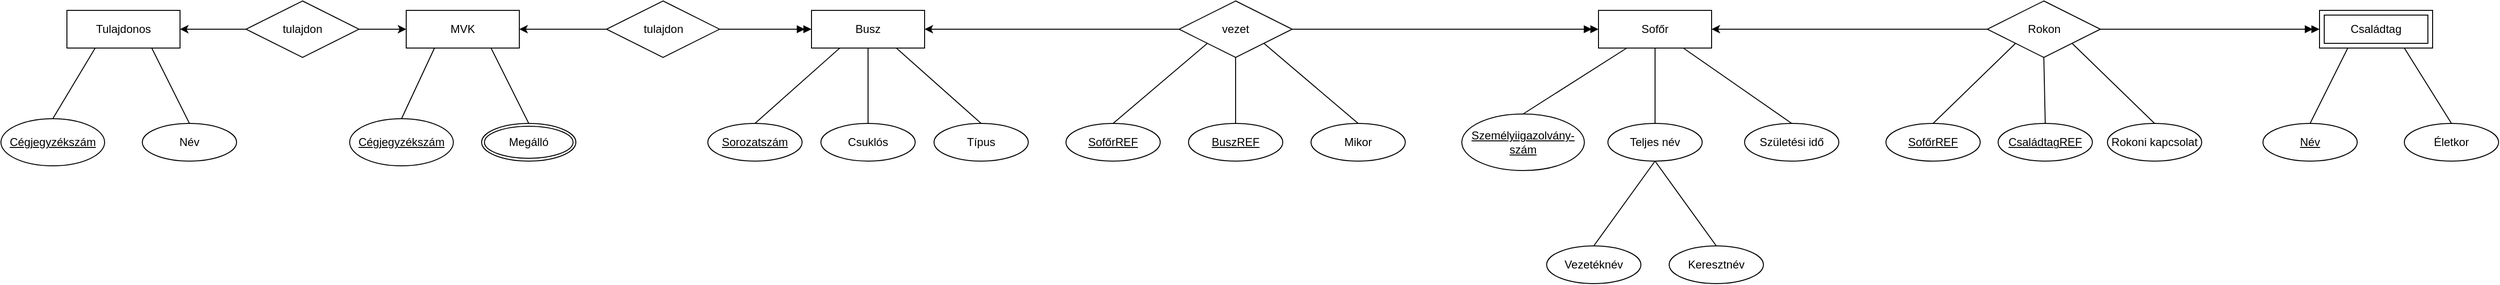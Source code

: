 <mxfile version="22.1.2" type="device">
  <diagram name="Page-1" id="-KSbTchRi5oSx1KYFNA2">
    <mxGraphModel dx="4714" dy="2070" grid="1" gridSize="10" guides="1" tooltips="1" connect="1" arrows="1" fold="1" page="1" pageScale="1" pageWidth="1169" pageHeight="827" math="0" shadow="0">
      <root>
        <mxCell id="0" />
        <mxCell id="1" parent="0" />
        <mxCell id="Ado80kgw65QqpJT2gM_g-30" value="" style="group" vertex="1" connectable="0" parent="1">
          <mxGeometry x="-740" y="264" width="2650" height="300" as="geometry" />
        </mxCell>
        <mxCell id="SRuLeg0DOs1BjyrIENVz-1" value="MVK" style="whiteSpace=wrap;html=1;align=center;" parent="Ado80kgw65QqpJT2gM_g-30" vertex="1">
          <mxGeometry x="430" y="10" width="120" height="40" as="geometry" />
        </mxCell>
        <mxCell id="SRuLeg0DOs1BjyrIENVz-2" value="Busz" style="whiteSpace=wrap;html=1;align=center;" parent="Ado80kgw65QqpJT2gM_g-30" vertex="1">
          <mxGeometry x="860" y="10" width="120" height="40" as="geometry" />
        </mxCell>
        <mxCell id="SRuLeg0DOs1BjyrIENVz-3" value="Tulajdonos" style="whiteSpace=wrap;html=1;align=center;" parent="Ado80kgw65QqpJT2gM_g-30" vertex="1">
          <mxGeometry x="70" y="10" width="120" height="40" as="geometry" />
        </mxCell>
        <mxCell id="SRuLeg0DOs1BjyrIENVz-4" value="Sofőr" style="whiteSpace=wrap;html=1;align=center;" parent="Ado80kgw65QqpJT2gM_g-30" vertex="1">
          <mxGeometry x="1695" y="10" width="120" height="40" as="geometry" />
        </mxCell>
        <mxCell id="SRuLeg0DOs1BjyrIENVz-5" value="Családtag" style="shape=ext;margin=3;double=1;whiteSpace=wrap;html=1;align=center;" parent="Ado80kgw65QqpJT2gM_g-30" vertex="1">
          <mxGeometry x="2460" y="10" width="120" height="40" as="geometry" />
        </mxCell>
        <mxCell id="SRuLeg0DOs1BjyrIENVz-17" style="edgeStyle=orthogonalEdgeStyle;rounded=0;orthogonalLoop=1;jettySize=auto;html=1;entryX=1;entryY=0.5;entryDx=0;entryDy=0;exitX=0;exitY=0.5;exitDx=0;exitDy=0;" parent="Ado80kgw65QqpJT2gM_g-30" source="SRuLeg0DOs1BjyrIENVz-9" target="SRuLeg0DOs1BjyrIENVz-3" edge="1">
          <mxGeometry relative="1" as="geometry">
            <Array as="points">
              <mxPoint x="190" y="30" />
            </Array>
          </mxGeometry>
        </mxCell>
        <mxCell id="Ado80kgw65QqpJT2gM_g-4" style="edgeStyle=orthogonalEdgeStyle;rounded=0;orthogonalLoop=1;jettySize=auto;html=1;exitX=1;exitY=0.5;exitDx=0;exitDy=0;entryX=0;entryY=0.5;entryDx=0;entryDy=0;" edge="1" parent="Ado80kgw65QqpJT2gM_g-30" source="SRuLeg0DOs1BjyrIENVz-9" target="SRuLeg0DOs1BjyrIENVz-1">
          <mxGeometry relative="1" as="geometry" />
        </mxCell>
        <mxCell id="SRuLeg0DOs1BjyrIENVz-9" value="tulajdon" style="shape=rhombus;perimeter=rhombusPerimeter;whiteSpace=wrap;html=1;align=center;" parent="Ado80kgw65QqpJT2gM_g-30" vertex="1">
          <mxGeometry x="260" width="120" height="60" as="geometry" />
        </mxCell>
        <mxCell id="SRuLeg0DOs1BjyrIENVz-19" style="edgeStyle=orthogonalEdgeStyle;rounded=0;orthogonalLoop=1;jettySize=auto;html=1;entryX=1;entryY=0.5;entryDx=0;entryDy=0;" parent="Ado80kgw65QqpJT2gM_g-30" source="SRuLeg0DOs1BjyrIENVz-11" target="SRuLeg0DOs1BjyrIENVz-1" edge="1">
          <mxGeometry relative="1" as="geometry" />
        </mxCell>
        <mxCell id="SRuLeg0DOs1BjyrIENVz-20" style="edgeStyle=orthogonalEdgeStyle;rounded=0;orthogonalLoop=1;jettySize=auto;html=1;entryX=0;entryY=0.5;entryDx=0;entryDy=0;endArrow=doubleBlock;endFill=1;exitX=1;exitY=0.5;exitDx=0;exitDy=0;" parent="Ado80kgw65QqpJT2gM_g-30" source="SRuLeg0DOs1BjyrIENVz-11" target="SRuLeg0DOs1BjyrIENVz-2" edge="1">
          <mxGeometry relative="1" as="geometry" />
        </mxCell>
        <mxCell id="SRuLeg0DOs1BjyrIENVz-11" value="tulajdon" style="shape=rhombus;perimeter=rhombusPerimeter;whiteSpace=wrap;html=1;align=center;" parent="Ado80kgw65QqpJT2gM_g-30" vertex="1">
          <mxGeometry x="642.5" width="120" height="60" as="geometry" />
        </mxCell>
        <mxCell id="Ado80kgw65QqpJT2gM_g-7" style="edgeStyle=orthogonalEdgeStyle;rounded=0;orthogonalLoop=1;jettySize=auto;html=1;entryX=1;entryY=0.5;entryDx=0;entryDy=0;" edge="1" parent="Ado80kgw65QqpJT2gM_g-30" source="SRuLeg0DOs1BjyrIENVz-12" target="SRuLeg0DOs1BjyrIENVz-2">
          <mxGeometry relative="1" as="geometry" />
        </mxCell>
        <mxCell id="Ado80kgw65QqpJT2gM_g-18" style="edgeStyle=orthogonalEdgeStyle;rounded=0;orthogonalLoop=1;jettySize=auto;html=1;exitX=1;exitY=0.5;exitDx=0;exitDy=0;entryX=0;entryY=0.5;entryDx=0;entryDy=0;endArrow=doubleBlock;endFill=1;" edge="1" parent="Ado80kgw65QqpJT2gM_g-30" source="SRuLeg0DOs1BjyrIENVz-12" target="SRuLeg0DOs1BjyrIENVz-4">
          <mxGeometry relative="1" as="geometry" />
        </mxCell>
        <mxCell id="SRuLeg0DOs1BjyrIENVz-12" value="vezet" style="shape=rhombus;perimeter=rhombusPerimeter;whiteSpace=wrap;html=1;align=center;" parent="Ado80kgw65QqpJT2gM_g-30" vertex="1">
          <mxGeometry x="1250" width="120" height="60" as="geometry" />
        </mxCell>
        <mxCell id="SRuLeg0DOs1BjyrIENVz-27" value="BuszREF" style="ellipse;whiteSpace=wrap;html=1;align=center;fontStyle=4;" parent="Ado80kgw65QqpJT2gM_g-30" vertex="1">
          <mxGeometry x="1260" y="130" width="100" height="40" as="geometry" />
        </mxCell>
        <mxCell id="SRuLeg0DOs1BjyrIENVz-28" value="SofőrREF" style="ellipse;whiteSpace=wrap;html=1;align=center;fontStyle=4;" parent="Ado80kgw65QqpJT2gM_g-30" vertex="1">
          <mxGeometry x="1130" y="130" width="100" height="40" as="geometry" />
        </mxCell>
        <mxCell id="SRuLeg0DOs1BjyrIENVz-31" value="SofőrREF" style="ellipse;whiteSpace=wrap;html=1;align=center;fontStyle=4;" parent="Ado80kgw65QqpJT2gM_g-30" vertex="1">
          <mxGeometry x="2000" y="130" width="100" height="40" as="geometry" />
        </mxCell>
        <mxCell id="SRuLeg0DOs1BjyrIENVz-32" value="CsaládtagREF" style="ellipse;whiteSpace=wrap;html=1;align=center;fontStyle=4;" parent="Ado80kgw65QqpJT2gM_g-30" vertex="1">
          <mxGeometry x="2119" y="130" width="100" height="40" as="geometry" />
        </mxCell>
        <mxCell id="SRuLeg0DOs1BjyrIENVz-35" value="Cégjegyzékszám" style="ellipse;whiteSpace=wrap;html=1;align=center;fontStyle=4;" parent="Ado80kgw65QqpJT2gM_g-30" vertex="1">
          <mxGeometry y="125" width="110" height="50" as="geometry" />
        </mxCell>
        <mxCell id="SRuLeg0DOs1BjyrIENVz-38" value="Cégjegyzékszám" style="ellipse;whiteSpace=wrap;html=1;align=center;fontStyle=4;" parent="Ado80kgw65QqpJT2gM_g-30" vertex="1">
          <mxGeometry x="370" y="125" width="110" height="50" as="geometry" />
        </mxCell>
        <mxCell id="SRuLeg0DOs1BjyrIENVz-39" value="Csuklós" style="ellipse;whiteSpace=wrap;html=1;align=center;" parent="Ado80kgw65QqpJT2gM_g-30" vertex="1">
          <mxGeometry x="870" y="130" width="100" height="40" as="geometry" />
        </mxCell>
        <mxCell id="SRuLeg0DOs1BjyrIENVz-40" value="Megálló" style="ellipse;shape=doubleEllipse;margin=3;whiteSpace=wrap;html=1;align=center;" parent="Ado80kgw65QqpJT2gM_g-30" vertex="1">
          <mxGeometry x="510" y="130" width="100" height="40" as="geometry" />
        </mxCell>
        <mxCell id="SRuLeg0DOs1BjyrIENVz-43" value="Sorozatszám" style="ellipse;whiteSpace=wrap;html=1;align=center;fontStyle=4;" parent="Ado80kgw65QqpJT2gM_g-30" vertex="1">
          <mxGeometry x="750" y="130" width="100" height="40" as="geometry" />
        </mxCell>
        <mxCell id="SRuLeg0DOs1BjyrIENVz-46" value="Személyiigazolvány-szám" style="ellipse;whiteSpace=wrap;html=1;align=center;fontStyle=4;" parent="Ado80kgw65QqpJT2gM_g-30" vertex="1">
          <mxGeometry x="1550" y="120" width="130" height="60" as="geometry" />
        </mxCell>
        <mxCell id="SRuLeg0DOs1BjyrIENVz-48" value="Születési idő" style="ellipse;whiteSpace=wrap;html=1;align=center;" parent="Ado80kgw65QqpJT2gM_g-30" vertex="1">
          <mxGeometry x="1850" y="130" width="100" height="40" as="geometry" />
        </mxCell>
        <mxCell id="SRuLeg0DOs1BjyrIENVz-52" value="Teljes név" style="ellipse;whiteSpace=wrap;html=1;align=center;" parent="Ado80kgw65QqpJT2gM_g-30" vertex="1">
          <mxGeometry x="1705" y="130" width="100" height="40" as="geometry" />
        </mxCell>
        <mxCell id="SRuLeg0DOs1BjyrIENVz-54" value="Vezetéknév" style="ellipse;whiteSpace=wrap;html=1;align=center;" parent="Ado80kgw65QqpJT2gM_g-30" vertex="1">
          <mxGeometry x="1640" y="260" width="100" height="40" as="geometry" />
        </mxCell>
        <mxCell id="SRuLeg0DOs1BjyrIENVz-55" value="Keresztnév" style="ellipse;whiteSpace=wrap;html=1;align=center;" parent="Ado80kgw65QqpJT2gM_g-30" vertex="1">
          <mxGeometry x="1770" y="260" width="100" height="40" as="geometry" />
        </mxCell>
        <mxCell id="SRuLeg0DOs1BjyrIENVz-59" value="Név" style="ellipse;whiteSpace=wrap;html=1;align=center;fontStyle=4" parent="Ado80kgw65QqpJT2gM_g-30" vertex="1">
          <mxGeometry x="2400" y="130" width="100" height="40" as="geometry" />
        </mxCell>
        <mxCell id="SRuLeg0DOs1BjyrIENVz-61" value="Életkor" style="ellipse;whiteSpace=wrap;html=1;align=center;" parent="Ado80kgw65QqpJT2gM_g-30" vertex="1">
          <mxGeometry x="2550" y="130" width="100" height="40" as="geometry" />
        </mxCell>
        <mxCell id="SRuLeg0DOs1BjyrIENVz-64" value="Típus" style="ellipse;whiteSpace=wrap;html=1;align=center;" parent="Ado80kgw65QqpJT2gM_g-30" vertex="1">
          <mxGeometry x="990" y="130" width="100" height="40" as="geometry" />
        </mxCell>
        <mxCell id="Q4waHepxoqTfr1Zh1z3l-4" value="Név" style="ellipse;whiteSpace=wrap;html=1;align=center;" parent="Ado80kgw65QqpJT2gM_g-30" vertex="1">
          <mxGeometry x="150" y="130" width="100" height="40" as="geometry" />
        </mxCell>
        <mxCell id="8sG3ZI0zd1VorBRiexa_-1" value="Rokoni kapcsolat" style="ellipse;whiteSpace=wrap;html=1;align=center;" parent="Ado80kgw65QqpJT2gM_g-30" vertex="1">
          <mxGeometry x="2235" y="130" width="100" height="40" as="geometry" />
        </mxCell>
        <mxCell id="8sG3ZI0zd1VorBRiexa_-3" value="Mikor" style="ellipse;whiteSpace=wrap;html=1;align=center;" parent="Ado80kgw65QqpJT2gM_g-30" vertex="1">
          <mxGeometry x="1390" y="130" width="100" height="40" as="geometry" />
        </mxCell>
        <mxCell id="Ado80kgw65QqpJT2gM_g-2" value="" style="endArrow=none;html=1;rounded=0;entryX=0.25;entryY=1;entryDx=0;entryDy=0;exitX=0.5;exitY=0;exitDx=0;exitDy=0;" edge="1" parent="Ado80kgw65QqpJT2gM_g-30" source="SRuLeg0DOs1BjyrIENVz-35" target="SRuLeg0DOs1BjyrIENVz-3">
          <mxGeometry width="50" height="50" relative="1" as="geometry">
            <mxPoint x="80" y="110" as="sourcePoint" />
            <mxPoint x="130" y="60" as="targetPoint" />
          </mxGeometry>
        </mxCell>
        <mxCell id="Ado80kgw65QqpJT2gM_g-3" value="" style="endArrow=none;html=1;rounded=0;entryX=0.75;entryY=1;entryDx=0;entryDy=0;exitX=0.5;exitY=0;exitDx=0;exitDy=0;" edge="1" parent="Ado80kgw65QqpJT2gM_g-30" source="Q4waHepxoqTfr1Zh1z3l-4" target="SRuLeg0DOs1BjyrIENVz-3">
          <mxGeometry width="50" height="50" relative="1" as="geometry">
            <mxPoint x="65" y="135" as="sourcePoint" />
            <mxPoint x="140" y="60" as="targetPoint" />
          </mxGeometry>
        </mxCell>
        <mxCell id="Ado80kgw65QqpJT2gM_g-5" value="" style="endArrow=none;html=1;rounded=0;entryX=0.75;entryY=1;entryDx=0;entryDy=0;exitX=0.5;exitY=0;exitDx=0;exitDy=0;" edge="1" parent="Ado80kgw65QqpJT2gM_g-30" source="SRuLeg0DOs1BjyrIENVz-40" target="SRuLeg0DOs1BjyrIENVz-1">
          <mxGeometry width="50" height="50" relative="1" as="geometry">
            <mxPoint x="565" y="130" as="sourcePoint" />
            <mxPoint x="495" y="50" as="targetPoint" />
          </mxGeometry>
        </mxCell>
        <mxCell id="Ado80kgw65QqpJT2gM_g-6" value="" style="endArrow=none;html=1;rounded=0;entryX=0.25;entryY=1;entryDx=0;entryDy=0;exitX=0.5;exitY=0;exitDx=0;exitDy=0;" edge="1" parent="Ado80kgw65QqpJT2gM_g-30" source="SRuLeg0DOs1BjyrIENVz-38" target="SRuLeg0DOs1BjyrIENVz-1">
          <mxGeometry width="50" height="50" relative="1" as="geometry">
            <mxPoint x="380" y="130" as="sourcePoint" />
            <mxPoint x="455" y="55" as="targetPoint" />
          </mxGeometry>
        </mxCell>
        <mxCell id="Ado80kgw65QqpJT2gM_g-10" style="edgeStyle=orthogonalEdgeStyle;rounded=0;orthogonalLoop=1;jettySize=auto;html=1;entryX=0;entryY=0.5;entryDx=0;entryDy=0;endArrow=doubleBlock;endFill=1;" edge="1" parent="Ado80kgw65QqpJT2gM_g-30" source="Ado80kgw65QqpJT2gM_g-9" target="SRuLeg0DOs1BjyrIENVz-5">
          <mxGeometry relative="1" as="geometry" />
        </mxCell>
        <mxCell id="Ado80kgw65QqpJT2gM_g-24" style="edgeStyle=orthogonalEdgeStyle;rounded=0;orthogonalLoop=1;jettySize=auto;html=1;exitX=0;exitY=0.5;exitDx=0;exitDy=0;entryX=1;entryY=0.5;entryDx=0;entryDy=0;" edge="1" parent="Ado80kgw65QqpJT2gM_g-30" source="Ado80kgw65QqpJT2gM_g-9" target="SRuLeg0DOs1BjyrIENVz-4">
          <mxGeometry relative="1" as="geometry" />
        </mxCell>
        <mxCell id="Ado80kgw65QqpJT2gM_g-9" value="Rokon" style="shape=rhombus;perimeter=rhombusPerimeter;whiteSpace=wrap;html=1;align=center;" vertex="1" parent="Ado80kgw65QqpJT2gM_g-30">
          <mxGeometry x="2107.5" width="120" height="60" as="geometry" />
        </mxCell>
        <mxCell id="Ado80kgw65QqpJT2gM_g-12" value="" style="endArrow=none;html=1;rounded=0;entryX=0.25;entryY=1;entryDx=0;entryDy=0;exitX=0.5;exitY=0;exitDx=0;exitDy=0;" edge="1" parent="Ado80kgw65QqpJT2gM_g-30" source="SRuLeg0DOs1BjyrIENVz-43" target="SRuLeg0DOs1BjyrIENVz-2">
          <mxGeometry width="50" height="50" relative="1" as="geometry">
            <mxPoint x="730" y="160" as="sourcePoint" />
            <mxPoint x="690" y="80" as="targetPoint" />
          </mxGeometry>
        </mxCell>
        <mxCell id="Ado80kgw65QqpJT2gM_g-13" value="" style="endArrow=none;html=1;rounded=0;entryX=0.5;entryY=1;entryDx=0;entryDy=0;exitX=0.5;exitY=0;exitDx=0;exitDy=0;" edge="1" parent="Ado80kgw65QqpJT2gM_g-30" source="SRuLeg0DOs1BjyrIENVz-39" target="SRuLeg0DOs1BjyrIENVz-2">
          <mxGeometry width="50" height="50" relative="1" as="geometry">
            <mxPoint x="840.5" y="145" as="sourcePoint" />
            <mxPoint x="927.5" y="60" as="targetPoint" />
          </mxGeometry>
        </mxCell>
        <mxCell id="Ado80kgw65QqpJT2gM_g-14" value="" style="endArrow=none;html=1;rounded=0;entryX=0.75;entryY=1;entryDx=0;entryDy=0;exitX=0.5;exitY=0;exitDx=0;exitDy=0;" edge="1" parent="Ado80kgw65QqpJT2gM_g-30" source="SRuLeg0DOs1BjyrIENVz-64" target="SRuLeg0DOs1BjyrIENVz-2">
          <mxGeometry width="50" height="50" relative="1" as="geometry">
            <mxPoint x="983" y="135" as="sourcePoint" />
            <mxPoint x="980" y="50" as="targetPoint" />
          </mxGeometry>
        </mxCell>
        <mxCell id="Ado80kgw65QqpJT2gM_g-15" value="" style="endArrow=none;html=1;rounded=0;entryX=1;entryY=1;entryDx=0;entryDy=0;exitX=0.5;exitY=0;exitDx=0;exitDy=0;" edge="1" parent="Ado80kgw65QqpJT2gM_g-30" source="8sG3ZI0zd1VorBRiexa_-3" target="SRuLeg0DOs1BjyrIENVz-12">
          <mxGeometry width="50" height="50" relative="1" as="geometry">
            <mxPoint x="1370" y="155" as="sourcePoint" />
            <mxPoint x="1280" y="70" as="targetPoint" />
          </mxGeometry>
        </mxCell>
        <mxCell id="Ado80kgw65QqpJT2gM_g-16" value="" style="endArrow=none;html=1;rounded=0;entryX=0.5;entryY=1;entryDx=0;entryDy=0;exitX=0.5;exitY=0;exitDx=0;exitDy=0;" edge="1" parent="Ado80kgw65QqpJT2gM_g-30" source="SRuLeg0DOs1BjyrIENVz-27" target="SRuLeg0DOs1BjyrIENVz-12">
          <mxGeometry width="50" height="50" relative="1" as="geometry">
            <mxPoint x="1270" y="155" as="sourcePoint" />
            <mxPoint x="1270" y="70" as="targetPoint" />
          </mxGeometry>
        </mxCell>
        <mxCell id="Ado80kgw65QqpJT2gM_g-17" value="" style="endArrow=none;html=1;rounded=0;entryX=0;entryY=1;entryDx=0;entryDy=0;exitX=0.5;exitY=0;exitDx=0;exitDy=0;" edge="1" parent="Ado80kgw65QqpJT2gM_g-30" source="SRuLeg0DOs1BjyrIENVz-28" target="SRuLeg0DOs1BjyrIENVz-12">
          <mxGeometry width="50" height="50" relative="1" as="geometry">
            <mxPoint x="1170" y="145" as="sourcePoint" />
            <mxPoint x="1260" y="60" as="targetPoint" />
          </mxGeometry>
        </mxCell>
        <mxCell id="Ado80kgw65QqpJT2gM_g-19" value="" style="endArrow=none;html=1;rounded=0;entryX=0.5;entryY=1;entryDx=0;entryDy=0;exitX=0.5;exitY=0;exitDx=0;exitDy=0;" edge="1" parent="Ado80kgw65QqpJT2gM_g-30" source="SRuLeg0DOs1BjyrIENVz-55" target="SRuLeg0DOs1BjyrIENVz-52">
          <mxGeometry width="50" height="50" relative="1" as="geometry">
            <mxPoint x="1910" y="260" as="sourcePoint" />
            <mxPoint x="1800" y="170" as="targetPoint" />
          </mxGeometry>
        </mxCell>
        <mxCell id="Ado80kgw65QqpJT2gM_g-20" value="" style="endArrow=none;html=1;rounded=0;entryX=0.5;entryY=1;entryDx=0;entryDy=0;exitX=0.5;exitY=0;exitDx=0;exitDy=0;" edge="1" parent="Ado80kgw65QqpJT2gM_g-30" source="SRuLeg0DOs1BjyrIENVz-54" target="SRuLeg0DOs1BjyrIENVz-52">
          <mxGeometry width="50" height="50" relative="1" as="geometry">
            <mxPoint x="1805" y="265" as="sourcePoint" />
            <mxPoint x="1740" y="175" as="targetPoint" />
          </mxGeometry>
        </mxCell>
        <mxCell id="Ado80kgw65QqpJT2gM_g-21" value="" style="endArrow=none;html=1;rounded=0;entryX=0.5;entryY=1;entryDx=0;entryDy=0;exitX=0.5;exitY=0;exitDx=0;exitDy=0;" edge="1" parent="Ado80kgw65QqpJT2gM_g-30" source="SRuLeg0DOs1BjyrIENVz-52" target="SRuLeg0DOs1BjyrIENVz-4">
          <mxGeometry width="50" height="50" relative="1" as="geometry">
            <mxPoint x="1880" y="215" as="sourcePoint" />
            <mxPoint x="1815" y="125" as="targetPoint" />
          </mxGeometry>
        </mxCell>
        <mxCell id="Ado80kgw65QqpJT2gM_g-22" value="" style="endArrow=none;html=1;rounded=0;entryX=0.25;entryY=1;entryDx=0;entryDy=0;exitX=0.5;exitY=0;exitDx=0;exitDy=0;" edge="1" parent="Ado80kgw65QqpJT2gM_g-30" source="SRuLeg0DOs1BjyrIENVz-46" target="SRuLeg0DOs1BjyrIENVz-4">
          <mxGeometry width="50" height="50" relative="1" as="geometry">
            <mxPoint x="1695" y="130" as="sourcePoint" />
            <mxPoint x="1695" y="50" as="targetPoint" />
          </mxGeometry>
        </mxCell>
        <mxCell id="Ado80kgw65QqpJT2gM_g-23" value="" style="endArrow=none;html=1;rounded=0;entryX=0.75;entryY=1;entryDx=0;entryDy=0;exitX=0.5;exitY=0;exitDx=0;exitDy=0;" edge="1" parent="Ado80kgw65QqpJT2gM_g-30" source="SRuLeg0DOs1BjyrIENVz-48" target="SRuLeg0DOs1BjyrIENVz-4">
          <mxGeometry width="50" height="50" relative="1" as="geometry">
            <mxPoint x="1760" y="150" as="sourcePoint" />
            <mxPoint x="1870" y="80" as="targetPoint" />
          </mxGeometry>
        </mxCell>
        <mxCell id="Ado80kgw65QqpJT2gM_g-25" value="" style="endArrow=none;html=1;rounded=0;entryX=1;entryY=1;entryDx=0;entryDy=0;exitX=0.5;exitY=0;exitDx=0;exitDy=0;" edge="1" parent="Ado80kgw65QqpJT2gM_g-30" source="8sG3ZI0zd1VorBRiexa_-1" target="Ado80kgw65QqpJT2gM_g-9">
          <mxGeometry width="50" height="50" relative="1" as="geometry">
            <mxPoint x="2371.5" y="165" as="sourcePoint" />
            <mxPoint x="2235" y="60" as="targetPoint" />
          </mxGeometry>
        </mxCell>
        <mxCell id="Ado80kgw65QqpJT2gM_g-26" value="" style="endArrow=none;html=1;rounded=0;entryX=0.5;entryY=1;entryDx=0;entryDy=0;exitX=0.5;exitY=0;exitDx=0;exitDy=0;" edge="1" parent="Ado80kgw65QqpJT2gM_g-30" source="SRuLeg0DOs1BjyrIENVz-32" target="Ado80kgw65QqpJT2gM_g-9">
          <mxGeometry width="50" height="50" relative="1" as="geometry">
            <mxPoint x="2267.5" y="165" as="sourcePoint" />
            <mxPoint x="2180.5" y="80" as="targetPoint" />
          </mxGeometry>
        </mxCell>
        <mxCell id="Ado80kgw65QqpJT2gM_g-27" value="" style="endArrow=none;html=1;rounded=0;entryX=0;entryY=1;entryDx=0;entryDy=0;exitX=0.5;exitY=0;exitDx=0;exitDy=0;" edge="1" parent="Ado80kgw65QqpJT2gM_g-30" source="SRuLeg0DOs1BjyrIENVz-31" target="Ado80kgw65QqpJT2gM_g-9">
          <mxGeometry width="50" height="50" relative="1" as="geometry">
            <mxPoint x="2120.5" y="130" as="sourcePoint" />
            <mxPoint x="2119.5" y="60" as="targetPoint" />
          </mxGeometry>
        </mxCell>
        <mxCell id="Ado80kgw65QqpJT2gM_g-28" value="" style="endArrow=none;html=1;rounded=0;entryX=0.75;entryY=1;entryDx=0;entryDy=0;exitX=0.5;exitY=0;exitDx=0;exitDy=0;" edge="1" parent="Ado80kgw65QqpJT2gM_g-30" source="SRuLeg0DOs1BjyrIENVz-61" target="SRuLeg0DOs1BjyrIENVz-5">
          <mxGeometry width="50" height="50" relative="1" as="geometry">
            <mxPoint x="2607.5" y="180" as="sourcePoint" />
            <mxPoint x="2520.5" y="95" as="targetPoint" />
          </mxGeometry>
        </mxCell>
        <mxCell id="Ado80kgw65QqpJT2gM_g-29" value="" style="endArrow=none;html=1;rounded=0;entryX=0.25;entryY=1;entryDx=0;entryDy=0;exitX=0.5;exitY=0;exitDx=0;exitDy=0;" edge="1" parent="Ado80kgw65QqpJT2gM_g-30" source="SRuLeg0DOs1BjyrIENVz-59" target="SRuLeg0DOs1BjyrIENVz-5">
          <mxGeometry width="50" height="50" relative="1" as="geometry">
            <mxPoint x="2580" y="150" as="sourcePoint" />
            <mxPoint x="2500" y="70" as="targetPoint" />
          </mxGeometry>
        </mxCell>
      </root>
    </mxGraphModel>
  </diagram>
</mxfile>
